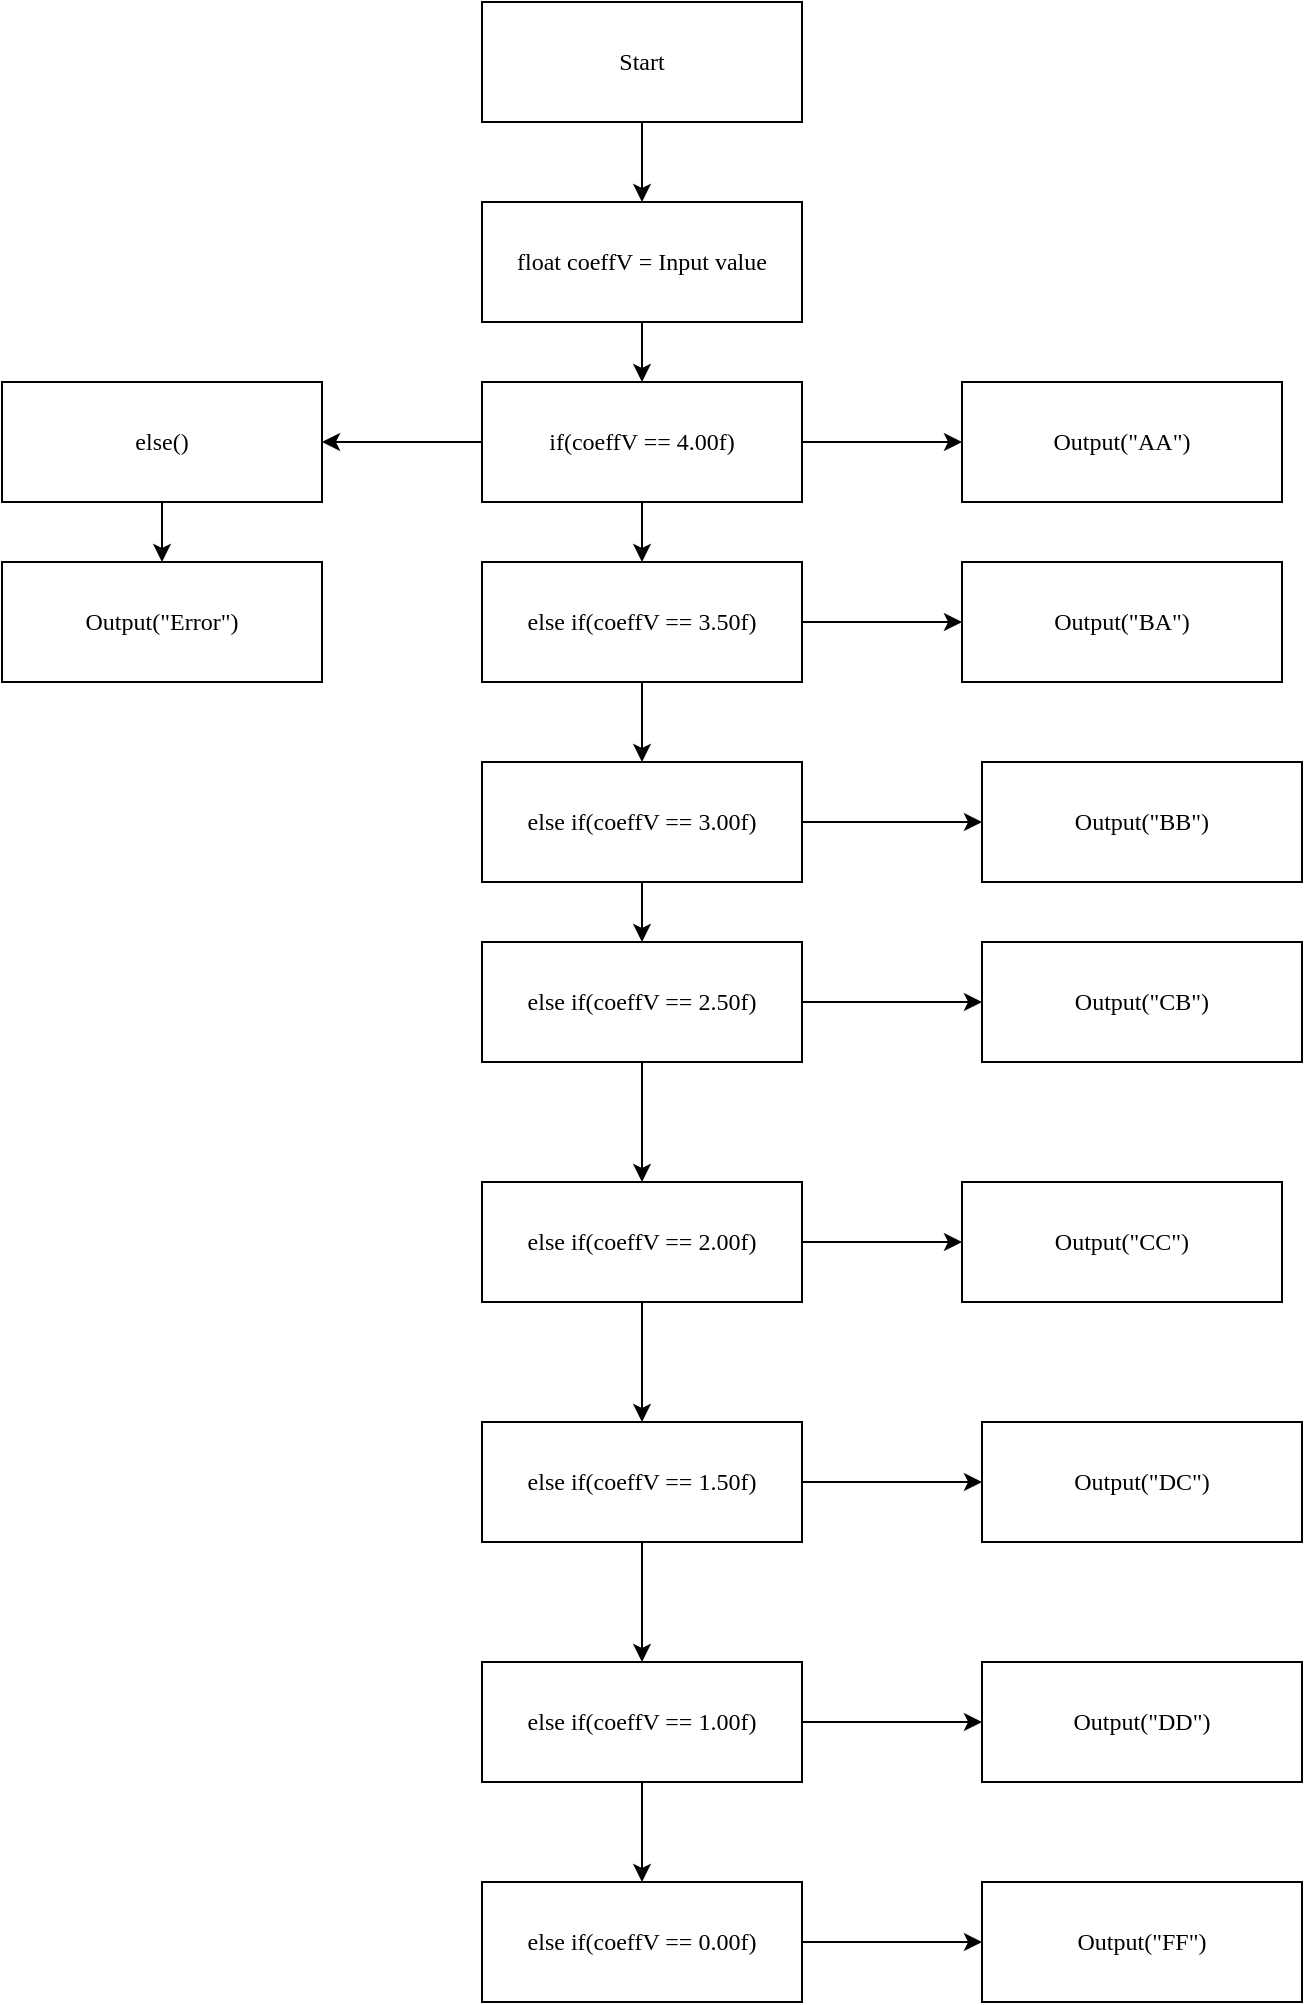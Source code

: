 <mxfile version="22.0.6" type="github">
  <diagram name="Страница — 1" id="3z9-ucBsdX1WkmhsbpMO">
    <mxGraphModel dx="1434" dy="750" grid="1" gridSize="10" guides="1" tooltips="1" connect="1" arrows="1" fold="1" page="1" pageScale="1" pageWidth="827" pageHeight="1169" math="0" shadow="0">
      <root>
        <mxCell id="0" />
        <mxCell id="1" parent="0" />
        <mxCell id="f83u-1gFhpJMJosl8LtQ-5" value="" style="edgeStyle=orthogonalEdgeStyle;rounded=0;orthogonalLoop=1;jettySize=auto;html=1;" parent="1" source="f83u-1gFhpJMJosl8LtQ-1" target="f83u-1gFhpJMJosl8LtQ-4" edge="1">
          <mxGeometry relative="1" as="geometry" />
        </mxCell>
        <mxCell id="f83u-1gFhpJMJosl8LtQ-1" value="Start" style="rounded=0;whiteSpace=wrap;html=1;fontFamily=Times New Roman;" parent="1" vertex="1">
          <mxGeometry x="320" y="10" width="160" height="60" as="geometry" />
        </mxCell>
        <mxCell id="f83u-1gFhpJMJosl8LtQ-37" value="" style="edgeStyle=orthogonalEdgeStyle;rounded=0;orthogonalLoop=1;jettySize=auto;html=1;" parent="1" source="f83u-1gFhpJMJosl8LtQ-4" target="f83u-1gFhpJMJosl8LtQ-36" edge="1">
          <mxGeometry relative="1" as="geometry" />
        </mxCell>
        <mxCell id="f83u-1gFhpJMJosl8LtQ-4" value="float coeffV = Input value" style="rounded=0;whiteSpace=wrap;html=1;fontFamily=Times New Roman;" parent="1" vertex="1">
          <mxGeometry x="320" y="110" width="160" height="60" as="geometry" />
        </mxCell>
        <mxCell id="f83u-1gFhpJMJosl8LtQ-39" value="" style="edgeStyle=orthogonalEdgeStyle;rounded=0;orthogonalLoop=1;jettySize=auto;html=1;" parent="1" source="f83u-1gFhpJMJosl8LtQ-36" target="f83u-1gFhpJMJosl8LtQ-38" edge="1">
          <mxGeometry relative="1" as="geometry" />
        </mxCell>
        <mxCell id="f83u-1gFhpJMJosl8LtQ-41" value="" style="edgeStyle=orthogonalEdgeStyle;rounded=0;orthogonalLoop=1;jettySize=auto;html=1;" parent="1" source="f83u-1gFhpJMJosl8LtQ-36" target="f83u-1gFhpJMJosl8LtQ-40" edge="1">
          <mxGeometry relative="1" as="geometry" />
        </mxCell>
        <mxCell id="f83u-1gFhpJMJosl8LtQ-69" value="" style="edgeStyle=orthogonalEdgeStyle;rounded=0;orthogonalLoop=1;jettySize=auto;html=1;" parent="1" source="f83u-1gFhpJMJosl8LtQ-36" target="f83u-1gFhpJMJosl8LtQ-68" edge="1">
          <mxGeometry relative="1" as="geometry" />
        </mxCell>
        <mxCell id="f83u-1gFhpJMJosl8LtQ-36" value="if(coeffV == 4.00f)" style="rounded=0;whiteSpace=wrap;html=1;fontFamily=Times New Roman;" parent="1" vertex="1">
          <mxGeometry x="320" y="200" width="160" height="60" as="geometry" />
        </mxCell>
        <mxCell id="f83u-1gFhpJMJosl8LtQ-38" value="Output(&quot;AA&quot;)" style="rounded=0;whiteSpace=wrap;html=1;fontFamily=Times New Roman;" parent="1" vertex="1">
          <mxGeometry x="560" y="200" width="160" height="60" as="geometry" />
        </mxCell>
        <mxCell id="f83u-1gFhpJMJosl8LtQ-43" value="" style="edgeStyle=orthogonalEdgeStyle;rounded=0;orthogonalLoop=1;jettySize=auto;html=1;" parent="1" source="f83u-1gFhpJMJosl8LtQ-40" target="f83u-1gFhpJMJosl8LtQ-42" edge="1">
          <mxGeometry relative="1" as="geometry" />
        </mxCell>
        <mxCell id="f83u-1gFhpJMJosl8LtQ-45" value="" style="edgeStyle=orthogonalEdgeStyle;rounded=0;orthogonalLoop=1;jettySize=auto;html=1;" parent="1" source="f83u-1gFhpJMJosl8LtQ-40" target="f83u-1gFhpJMJosl8LtQ-44" edge="1">
          <mxGeometry relative="1" as="geometry" />
        </mxCell>
        <mxCell id="f83u-1gFhpJMJosl8LtQ-40" value="else if(coeffV == 3.50f)" style="rounded=0;whiteSpace=wrap;html=1;fontFamily=Times New Roman;" parent="1" vertex="1">
          <mxGeometry x="320" y="290" width="160" height="60" as="geometry" />
        </mxCell>
        <mxCell id="f83u-1gFhpJMJosl8LtQ-42" value="Output(&quot;BA&quot;)" style="rounded=0;whiteSpace=wrap;html=1;fontFamily=Times New Roman;" parent="1" vertex="1">
          <mxGeometry x="560" y="290" width="160" height="60" as="geometry" />
        </mxCell>
        <mxCell id="f83u-1gFhpJMJosl8LtQ-47" value="" style="edgeStyle=orthogonalEdgeStyle;rounded=0;orthogonalLoop=1;jettySize=auto;html=1;" parent="1" source="f83u-1gFhpJMJosl8LtQ-44" target="f83u-1gFhpJMJosl8LtQ-46" edge="1">
          <mxGeometry relative="1" as="geometry" />
        </mxCell>
        <mxCell id="f83u-1gFhpJMJosl8LtQ-49" value="" style="edgeStyle=orthogonalEdgeStyle;rounded=0;orthogonalLoop=1;jettySize=auto;html=1;" parent="1" source="f83u-1gFhpJMJosl8LtQ-44" target="f83u-1gFhpJMJosl8LtQ-48" edge="1">
          <mxGeometry relative="1" as="geometry" />
        </mxCell>
        <mxCell id="f83u-1gFhpJMJosl8LtQ-44" value="else if(coeffV == 3.00f)" style="rounded=0;whiteSpace=wrap;html=1;fontFamily=Times New Roman;" parent="1" vertex="1">
          <mxGeometry x="320" y="390" width="160" height="60" as="geometry" />
        </mxCell>
        <mxCell id="f83u-1gFhpJMJosl8LtQ-46" value="Output(&quot;BB&quot;)" style="rounded=0;whiteSpace=wrap;html=1;fontFamily=Times New Roman;" parent="1" vertex="1">
          <mxGeometry x="570" y="390" width="160" height="60" as="geometry" />
        </mxCell>
        <mxCell id="f83u-1gFhpJMJosl8LtQ-51" value="" style="edgeStyle=orthogonalEdgeStyle;rounded=0;orthogonalLoop=1;jettySize=auto;html=1;" parent="1" source="f83u-1gFhpJMJosl8LtQ-48" target="f83u-1gFhpJMJosl8LtQ-50" edge="1">
          <mxGeometry relative="1" as="geometry" />
        </mxCell>
        <mxCell id="f83u-1gFhpJMJosl8LtQ-61" value="" style="edgeStyle=orthogonalEdgeStyle;rounded=0;orthogonalLoop=1;jettySize=auto;html=1;" parent="1" source="f83u-1gFhpJMJosl8LtQ-48" target="f83u-1gFhpJMJosl8LtQ-52" edge="1">
          <mxGeometry relative="1" as="geometry" />
        </mxCell>
        <mxCell id="f83u-1gFhpJMJosl8LtQ-48" value="else if(coeffV == 2.50f)" style="rounded=0;whiteSpace=wrap;html=1;fontFamily=Times New Roman;" parent="1" vertex="1">
          <mxGeometry x="320" y="480" width="160" height="60" as="geometry" />
        </mxCell>
        <mxCell id="f83u-1gFhpJMJosl8LtQ-50" value="Output(&quot;CB&quot;)" style="rounded=0;whiteSpace=wrap;html=1;fontFamily=Times New Roman;" parent="1" vertex="1">
          <mxGeometry x="570" y="480" width="160" height="60" as="geometry" />
        </mxCell>
        <mxCell id="f83u-1gFhpJMJosl8LtQ-58" value="" style="edgeStyle=orthogonalEdgeStyle;rounded=0;orthogonalLoop=1;jettySize=auto;html=1;" parent="1" source="f83u-1gFhpJMJosl8LtQ-52" target="f83u-1gFhpJMJosl8LtQ-53" edge="1">
          <mxGeometry relative="1" as="geometry" />
        </mxCell>
        <mxCell id="f83u-1gFhpJMJosl8LtQ-62" value="" style="edgeStyle=orthogonalEdgeStyle;rounded=0;orthogonalLoop=1;jettySize=auto;html=1;" parent="1" source="f83u-1gFhpJMJosl8LtQ-52" target="f83u-1gFhpJMJosl8LtQ-54" edge="1">
          <mxGeometry relative="1" as="geometry" />
        </mxCell>
        <mxCell id="f83u-1gFhpJMJosl8LtQ-52" value="else if(coeffV == 2.00f)" style="rounded=0;whiteSpace=wrap;html=1;fontFamily=Times New Roman;" parent="1" vertex="1">
          <mxGeometry x="320" y="600" width="160" height="60" as="geometry" />
        </mxCell>
        <mxCell id="f83u-1gFhpJMJosl8LtQ-53" value="Output(&quot;CC&quot;)" style="rounded=0;whiteSpace=wrap;html=1;fontFamily=Times New Roman;" parent="1" vertex="1">
          <mxGeometry x="560" y="600" width="160" height="60" as="geometry" />
        </mxCell>
        <mxCell id="f83u-1gFhpJMJosl8LtQ-59" value="" style="edgeStyle=orthogonalEdgeStyle;rounded=0;orthogonalLoop=1;jettySize=auto;html=1;" parent="1" source="f83u-1gFhpJMJosl8LtQ-54" target="f83u-1gFhpJMJosl8LtQ-56" edge="1">
          <mxGeometry relative="1" as="geometry" />
        </mxCell>
        <mxCell id="RBHRoyWwp6MraoHEhW3r-2" value="" style="edgeStyle=orthogonalEdgeStyle;rounded=0;orthogonalLoop=1;jettySize=auto;html=1;" edge="1" parent="1" source="f83u-1gFhpJMJosl8LtQ-54" target="RBHRoyWwp6MraoHEhW3r-1">
          <mxGeometry relative="1" as="geometry" />
        </mxCell>
        <mxCell id="f83u-1gFhpJMJosl8LtQ-54" value="else if(coeffV == 1.50f)" style="rounded=0;whiteSpace=wrap;html=1;fontFamily=Times New Roman;" parent="1" vertex="1">
          <mxGeometry x="320" y="720" width="160" height="60" as="geometry" />
        </mxCell>
        <mxCell id="f83u-1gFhpJMJosl8LtQ-56" value="Output(&quot;DC&quot;)" style="rounded=0;whiteSpace=wrap;html=1;fontFamily=Times New Roman;" parent="1" vertex="1">
          <mxGeometry x="570" y="720" width="160" height="60" as="geometry" />
        </mxCell>
        <mxCell id="f83u-1gFhpJMJosl8LtQ-71" value="" style="edgeStyle=orthogonalEdgeStyle;rounded=0;orthogonalLoop=1;jettySize=auto;html=1;" parent="1" source="f83u-1gFhpJMJosl8LtQ-68" target="f83u-1gFhpJMJosl8LtQ-70" edge="1">
          <mxGeometry relative="1" as="geometry" />
        </mxCell>
        <mxCell id="f83u-1gFhpJMJosl8LtQ-68" value="else()" style="rounded=0;whiteSpace=wrap;html=1;fontFamily=Times New Roman;" parent="1" vertex="1">
          <mxGeometry x="80" y="200" width="160" height="60" as="geometry" />
        </mxCell>
        <mxCell id="f83u-1gFhpJMJosl8LtQ-70" value="Output(&quot;Error&quot;)" style="rounded=0;whiteSpace=wrap;html=1;fontFamily=Times New Roman;" parent="1" vertex="1">
          <mxGeometry x="80" y="290" width="160" height="60" as="geometry" />
        </mxCell>
        <mxCell id="RBHRoyWwp6MraoHEhW3r-4" value="" style="edgeStyle=orthogonalEdgeStyle;rounded=0;orthogonalLoop=1;jettySize=auto;html=1;" edge="1" parent="1" source="RBHRoyWwp6MraoHEhW3r-1" target="RBHRoyWwp6MraoHEhW3r-3">
          <mxGeometry relative="1" as="geometry" />
        </mxCell>
        <mxCell id="RBHRoyWwp6MraoHEhW3r-7" value="" style="edgeStyle=orthogonalEdgeStyle;rounded=0;orthogonalLoop=1;jettySize=auto;html=1;" edge="1" parent="1" source="RBHRoyWwp6MraoHEhW3r-1" target="RBHRoyWwp6MraoHEhW3r-5">
          <mxGeometry relative="1" as="geometry" />
        </mxCell>
        <mxCell id="RBHRoyWwp6MraoHEhW3r-1" value="else if(coeffV == 1.00f)" style="rounded=0;whiteSpace=wrap;html=1;fontFamily=Times New Roman;" vertex="1" parent="1">
          <mxGeometry x="320" y="840" width="160" height="60" as="geometry" />
        </mxCell>
        <mxCell id="RBHRoyWwp6MraoHEhW3r-8" value="" style="edgeStyle=orthogonalEdgeStyle;rounded=0;orthogonalLoop=1;jettySize=auto;html=1;" edge="1" parent="1" source="RBHRoyWwp6MraoHEhW3r-3" target="RBHRoyWwp6MraoHEhW3r-6">
          <mxGeometry relative="1" as="geometry" />
        </mxCell>
        <mxCell id="RBHRoyWwp6MraoHEhW3r-3" value="else if(coeffV == 0.00f)" style="rounded=0;whiteSpace=wrap;html=1;fontFamily=Times New Roman;" vertex="1" parent="1">
          <mxGeometry x="320" y="950" width="160" height="60" as="geometry" />
        </mxCell>
        <mxCell id="RBHRoyWwp6MraoHEhW3r-5" value="Output(&quot;DD&quot;)" style="rounded=0;whiteSpace=wrap;html=1;fontFamily=Times New Roman;" vertex="1" parent="1">
          <mxGeometry x="570" y="840" width="160" height="60" as="geometry" />
        </mxCell>
        <mxCell id="RBHRoyWwp6MraoHEhW3r-6" value="Output(&quot;FF&quot;)" style="rounded=0;whiteSpace=wrap;html=1;fontFamily=Times New Roman;" vertex="1" parent="1">
          <mxGeometry x="570" y="950" width="160" height="60" as="geometry" />
        </mxCell>
      </root>
    </mxGraphModel>
  </diagram>
</mxfile>
